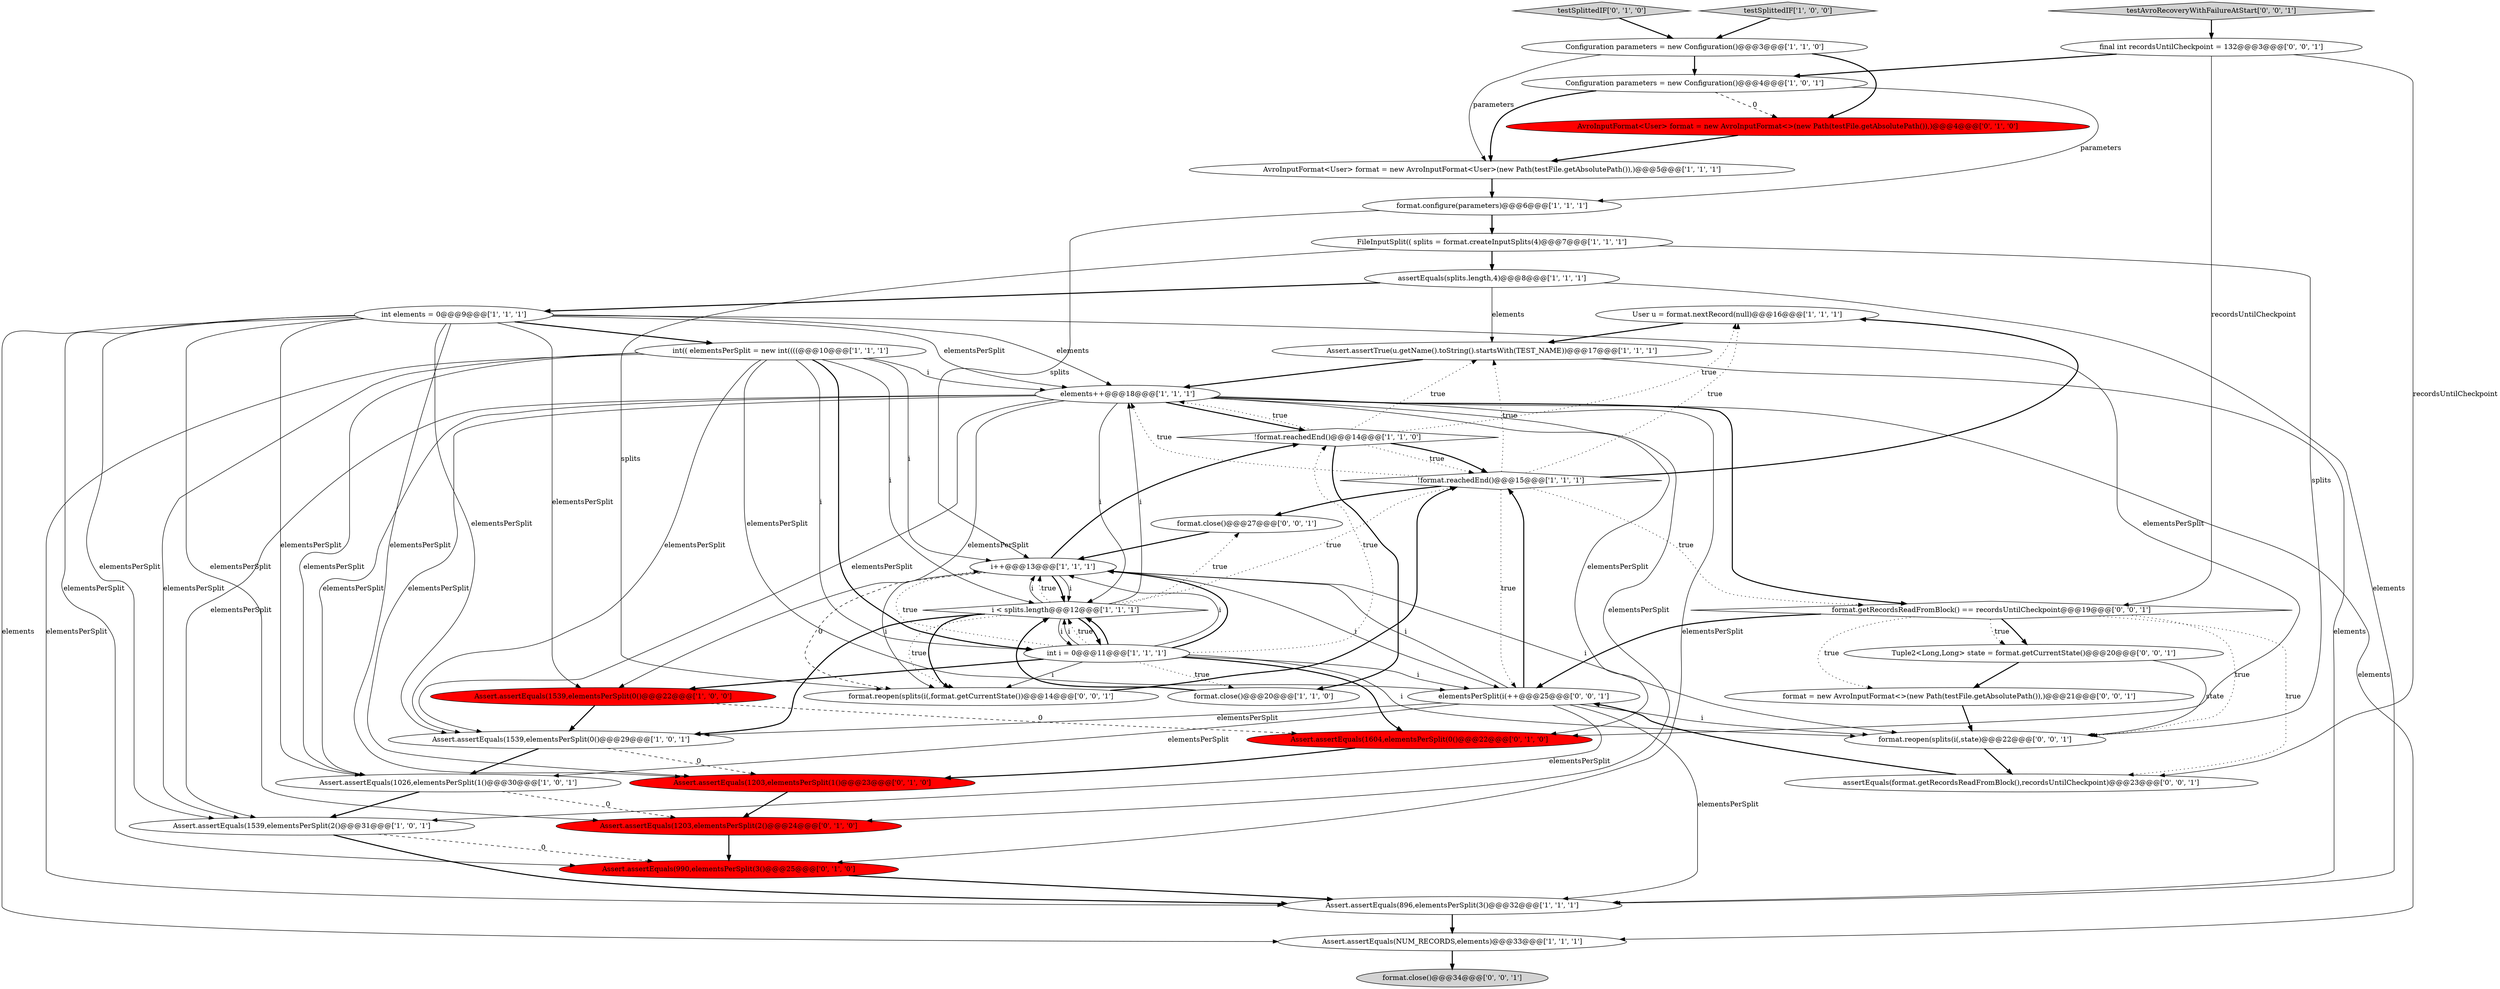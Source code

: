 digraph {
16 [style = filled, label = "User u = format.nextRecord(null)@@@16@@@['1', '1', '1']", fillcolor = white, shape = ellipse image = "AAA0AAABBB1BBB"];
8 [style = filled, label = "!format.reachedEnd()@@@14@@@['1', '1', '0']", fillcolor = white, shape = diamond image = "AAA0AAABBB1BBB"];
2 [style = filled, label = "i < splits.length@@@12@@@['1', '1', '1']", fillcolor = white, shape = diamond image = "AAA0AAABBB1BBB"];
7 [style = filled, label = "i++@@@13@@@['1', '1', '1']", fillcolor = white, shape = ellipse image = "AAA0AAABBB1BBB"];
37 [style = filled, label = "format.getRecordsReadFromBlock() == recordsUntilCheckpoint@@@19@@@['0', '0', '1']", fillcolor = white, shape = diamond image = "AAA0AAABBB3BBB"];
30 [style = filled, label = "format.close()@@@34@@@['0', '0', '1']", fillcolor = lightgray, shape = ellipse image = "AAA0AAABBB3BBB"];
35 [style = filled, label = "testAvroRecoveryWithFailureAtStart['0', '0', '1']", fillcolor = lightgray, shape = diamond image = "AAA0AAABBB3BBB"];
40 [style = filled, label = "format = new AvroInputFormat<>(new Path(testFile.getAbsolutePath()),)@@@21@@@['0', '0', '1']", fillcolor = white, shape = ellipse image = "AAA0AAABBB3BBB"];
18 [style = filled, label = "int i = 0@@@11@@@['1', '1', '1']", fillcolor = white, shape = ellipse image = "AAA0AAABBB1BBB"];
27 [style = filled, label = "testSplittedIF['0', '1', '0']", fillcolor = lightgray, shape = diamond image = "AAA0AAABBB2BBB"];
25 [style = filled, label = "Assert.assertEquals(1604,elementsPerSplit(0()@@@22@@@['0', '1', '0']", fillcolor = red, shape = ellipse image = "AAA1AAABBB2BBB"];
29 [style = filled, label = "Assert.assertEquals(990,elementsPerSplit(3()@@@25@@@['0', '1', '0']", fillcolor = red, shape = ellipse image = "AAA1AAABBB2BBB"];
15 [style = filled, label = "testSplittedIF['1', '0', '0']", fillcolor = lightgray, shape = diamond image = "AAA0AAABBB1BBB"];
26 [style = filled, label = "Assert.assertEquals(1203,elementsPerSplit(2()@@@24@@@['0', '1', '0']", fillcolor = red, shape = ellipse image = "AAA1AAABBB2BBB"];
32 [style = filled, label = "assertEquals(format.getRecordsReadFromBlock(),recordsUntilCheckpoint)@@@23@@@['0', '0', '1']", fillcolor = white, shape = ellipse image = "AAA0AAABBB3BBB"];
6 [style = filled, label = "Assert.assertEquals(1026,elementsPerSplit(1()@@@30@@@['1', '0', '1']", fillcolor = white, shape = ellipse image = "AAA0AAABBB1BBB"];
12 [style = filled, label = "format.configure(parameters)@@@6@@@['1', '1', '1']", fillcolor = white, shape = ellipse image = "AAA0AAABBB1BBB"];
9 [style = filled, label = "AvroInputFormat<User> format = new AvroInputFormat<User>(new Path(testFile.getAbsolutePath()),)@@@5@@@['1', '1', '1']", fillcolor = white, shape = ellipse image = "AAA0AAABBB1BBB"];
38 [style = filled, label = "format.reopen(splits(i(,state)@@@22@@@['0', '0', '1']", fillcolor = white, shape = ellipse image = "AAA0AAABBB3BBB"];
0 [style = filled, label = "elements++@@@18@@@['1', '1', '1']", fillcolor = white, shape = ellipse image = "AAA0AAABBB1BBB"];
23 [style = filled, label = "int(( elementsPerSplit = new int((((@@@10@@@['1', '1', '1']", fillcolor = white, shape = ellipse image = "AAA0AAABBB1BBB"];
20 [style = filled, label = "assertEquals(splits.length,4)@@@8@@@['1', '1', '1']", fillcolor = white, shape = ellipse image = "AAA0AAABBB1BBB"];
3 [style = filled, label = "Assert.assertEquals(896,elementsPerSplit(3()@@@32@@@['1', '1', '1']", fillcolor = white, shape = ellipse image = "AAA0AAABBB1BBB"];
34 [style = filled, label = "final int recordsUntilCheckpoint = 132@@@3@@@['0', '0', '1']", fillcolor = white, shape = ellipse image = "AAA0AAABBB3BBB"];
19 [style = filled, label = "Configuration parameters = new Configuration()@@@4@@@['1', '0', '1']", fillcolor = white, shape = ellipse image = "AAA0AAABBB1BBB"];
5 [style = filled, label = "Assert.assertTrue(u.getName().toString().startsWith(TEST_NAME))@@@17@@@['1', '1', '1']", fillcolor = white, shape = ellipse image = "AAA0AAABBB1BBB"];
1 [style = filled, label = "Assert.assertEquals(1539,elementsPerSplit(0()@@@29@@@['1', '0', '1']", fillcolor = white, shape = ellipse image = "AAA0AAABBB1BBB"];
36 [style = filled, label = "format.reopen(splits(i(,format.getCurrentState())@@@14@@@['0', '0', '1']", fillcolor = white, shape = ellipse image = "AAA0AAABBB3BBB"];
17 [style = filled, label = "int elements = 0@@@9@@@['1', '1', '1']", fillcolor = white, shape = ellipse image = "AAA0AAABBB1BBB"];
10 [style = filled, label = "Configuration parameters = new Configuration()@@@3@@@['1', '1', '0']", fillcolor = white, shape = ellipse image = "AAA0AAABBB1BBB"];
39 [style = filled, label = "elementsPerSplit(i(++@@@25@@@['0', '0', '1']", fillcolor = white, shape = ellipse image = "AAA0AAABBB3BBB"];
11 [style = filled, label = "Assert.assertEquals(NUM_RECORDS,elements)@@@33@@@['1', '1', '1']", fillcolor = white, shape = ellipse image = "AAA0AAABBB1BBB"];
4 [style = filled, label = "FileInputSplit(( splits = format.createInputSplits(4)@@@7@@@['1', '1', '1']", fillcolor = white, shape = ellipse image = "AAA0AAABBB1BBB"];
21 [style = filled, label = "Assert.assertEquals(1539,elementsPerSplit(0()@@@22@@@['1', '0', '0']", fillcolor = red, shape = ellipse image = "AAA1AAABBB1BBB"];
14 [style = filled, label = "format.close()@@@20@@@['1', '1', '0']", fillcolor = white, shape = ellipse image = "AAA0AAABBB1BBB"];
33 [style = filled, label = "Tuple2<Long,Long> state = format.getCurrentState()@@@20@@@['0', '0', '1']", fillcolor = white, shape = ellipse image = "AAA0AAABBB3BBB"];
31 [style = filled, label = "format.close()@@@27@@@['0', '0', '1']", fillcolor = white, shape = ellipse image = "AAA0AAABBB3BBB"];
22 [style = filled, label = "Assert.assertEquals(1539,elementsPerSplit(2()@@@31@@@['1', '0', '1']", fillcolor = white, shape = ellipse image = "AAA0AAABBB1BBB"];
24 [style = filled, label = "Assert.assertEquals(1203,elementsPerSplit(1()@@@23@@@['0', '1', '0']", fillcolor = red, shape = ellipse image = "AAA1AAABBB2BBB"];
28 [style = filled, label = "AvroInputFormat<User> format = new AvroInputFormat<>(new Path(testFile.getAbsolutePath()),)@@@4@@@['0', '1', '0']", fillcolor = red, shape = ellipse image = "AAA1AAABBB2BBB"];
13 [style = filled, label = "!format.reachedEnd()@@@15@@@['1', '1', '1']", fillcolor = white, shape = diamond image = "AAA0AAABBB1BBB"];
39->7 [style = solid, label="i"];
18->7 [style = solid, label="i"];
15->10 [style = bold, label=""];
6->22 [style = bold, label=""];
4->36 [style = solid, label="splits"];
10->19 [style = bold, label=""];
39->22 [style = solid, label="elementsPerSplit"];
8->16 [style = dotted, label="true"];
22->29 [style = dashed, label="0"];
39->3 [style = solid, label="elementsPerSplit"];
28->9 [style = bold, label=""];
17->11 [style = solid, label="elements"];
23->1 [style = solid, label="elementsPerSplit"];
13->5 [style = dotted, label="true"];
7->36 [style = solid, label="i"];
40->38 [style = bold, label=""];
7->8 [style = bold, label=""];
17->6 [style = solid, label="elementsPerSplit"];
37->38 [style = dotted, label="true"];
5->0 [style = bold, label=""];
19->9 [style = bold, label=""];
34->32 [style = solid, label="recordsUntilCheckpoint"];
6->26 [style = dashed, label="0"];
10->9 [style = solid, label="parameters"];
21->1 [style = bold, label=""];
2->36 [style = bold, label=""];
0->8 [style = bold, label=""];
7->38 [style = solid, label="i"];
21->25 [style = dashed, label="0"];
8->0 [style = dotted, label="true"];
13->37 [style = dotted, label="true"];
18->2 [style = solid, label="i"];
13->31 [style = bold, label=""];
37->33 [style = bold, label=""];
23->6 [style = solid, label="elementsPerSplit"];
0->25 [style = solid, label="elementsPerSplit"];
19->28 [style = dashed, label="0"];
17->24 [style = solid, label="elementsPerSplit"];
13->39 [style = dotted, label="true"];
17->26 [style = solid, label="elementsPerSplit"];
0->22 [style = solid, label="elementsPerSplit"];
34->19 [style = bold, label=""];
17->21 [style = solid, label="elementsPerSplit"];
17->22 [style = solid, label="elementsPerSplit"];
23->2 [style = solid, label="i"];
18->39 [style = solid, label="i"];
3->11 [style = bold, label=""];
2->18 [style = bold, label=""];
34->37 [style = solid, label="recordsUntilCheckpoint"];
18->8 [style = dotted, label="true"];
13->16 [style = bold, label=""];
38->32 [style = bold, label=""];
25->24 [style = bold, label=""];
0->29 [style = solid, label="elementsPerSplit"];
13->0 [style = dotted, label="true"];
1->24 [style = dashed, label="0"];
7->2 [style = bold, label=""];
18->25 [style = bold, label=""];
33->38 [style = solid, label="state"];
18->7 [style = bold, label=""];
35->34 [style = bold, label=""];
20->5 [style = solid, label="elements"];
11->30 [style = bold, label=""];
23->39 [style = solid, label="elementsPerSplit"];
0->21 [style = solid, label="elementsPerSplit"];
13->16 [style = dotted, label="true"];
18->7 [style = dotted, label="true"];
7->2 [style = solid, label="i"];
39->13 [style = bold, label=""];
2->1 [style = bold, label=""];
0->11 [style = solid, label="elements"];
0->26 [style = solid, label="elementsPerSplit"];
8->14 [style = bold, label=""];
39->1 [style = solid, label="elementsPerSplit"];
2->18 [style = solid, label="i"];
17->23 [style = bold, label=""];
31->7 [style = bold, label=""];
17->25 [style = solid, label="elementsPerSplit"];
24->26 [style = bold, label=""];
36->13 [style = bold, label=""];
1->6 [style = bold, label=""];
37->32 [style = dotted, label="true"];
0->1 [style = solid, label="elementsPerSplit"];
27->10 [style = bold, label=""];
39->6 [style = solid, label="elementsPerSplit"];
0->24 [style = solid, label="elementsPerSplit"];
4->20 [style = bold, label=""];
16->5 [style = bold, label=""];
2->0 [style = solid, label="i"];
32->39 [style = bold, label=""];
14->2 [style = bold, label=""];
17->0 [style = solid, label="elements"];
9->12 [style = bold, label=""];
8->13 [style = dotted, label="true"];
18->21 [style = bold, label=""];
2->36 [style = dotted, label="true"];
7->39 [style = solid, label="i"];
23->18 [style = bold, label=""];
37->39 [style = bold, label=""];
8->13 [style = bold, label=""];
18->2 [style = dotted, label="true"];
0->2 [style = solid, label="i"];
2->7 [style = solid, label="i"];
37->33 [style = dotted, label="true"];
20->17 [style = bold, label=""];
10->28 [style = bold, label=""];
0->37 [style = bold, label=""];
23->18 [style = solid, label="i"];
0->6 [style = solid, label="elementsPerSplit"];
23->3 [style = solid, label="elementsPerSplit"];
23->0 [style = solid, label="i"];
26->29 [style = bold, label=""];
29->3 [style = bold, label=""];
4->38 [style = solid, label="splits"];
17->0 [style = solid, label="elementsPerSplit"];
39->38 [style = solid, label="i"];
18->2 [style = bold, label=""];
2->31 [style = dotted, label="true"];
18->14 [style = dotted, label="true"];
18->36 [style = solid, label="i"];
22->3 [style = bold, label=""];
33->40 [style = bold, label=""];
5->3 [style = solid, label="elements"];
17->29 [style = solid, label="elementsPerSplit"];
12->4 [style = bold, label=""];
8->5 [style = dotted, label="true"];
20->3 [style = solid, label="elements"];
2->7 [style = dotted, label="true"];
19->12 [style = solid, label="parameters"];
23->7 [style = solid, label="i"];
18->38 [style = solid, label="i"];
37->40 [style = dotted, label="true"];
17->1 [style = solid, label="elementsPerSplit"];
12->7 [style = solid, label="splits"];
23->22 [style = solid, label="elementsPerSplit"];
7->36 [style = dashed, label="0"];
2->13 [style = dotted, label="true"];
}
